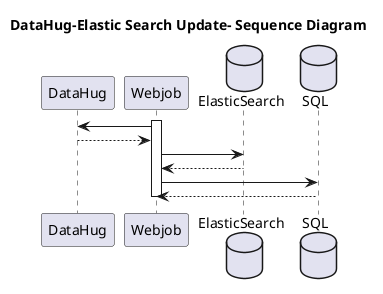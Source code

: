 @startuml

title "DataHug-Elastic Search Update- Sequence Diagram"

Participant DataHug
Participant Webjob
Database ElasticSearch
Database SQL

activate Webjob
Webjob -> DataHug
return

Webjob -> ElasticSearch
return

Webjob -> SQL
return
deactivate Webjob

@enduml